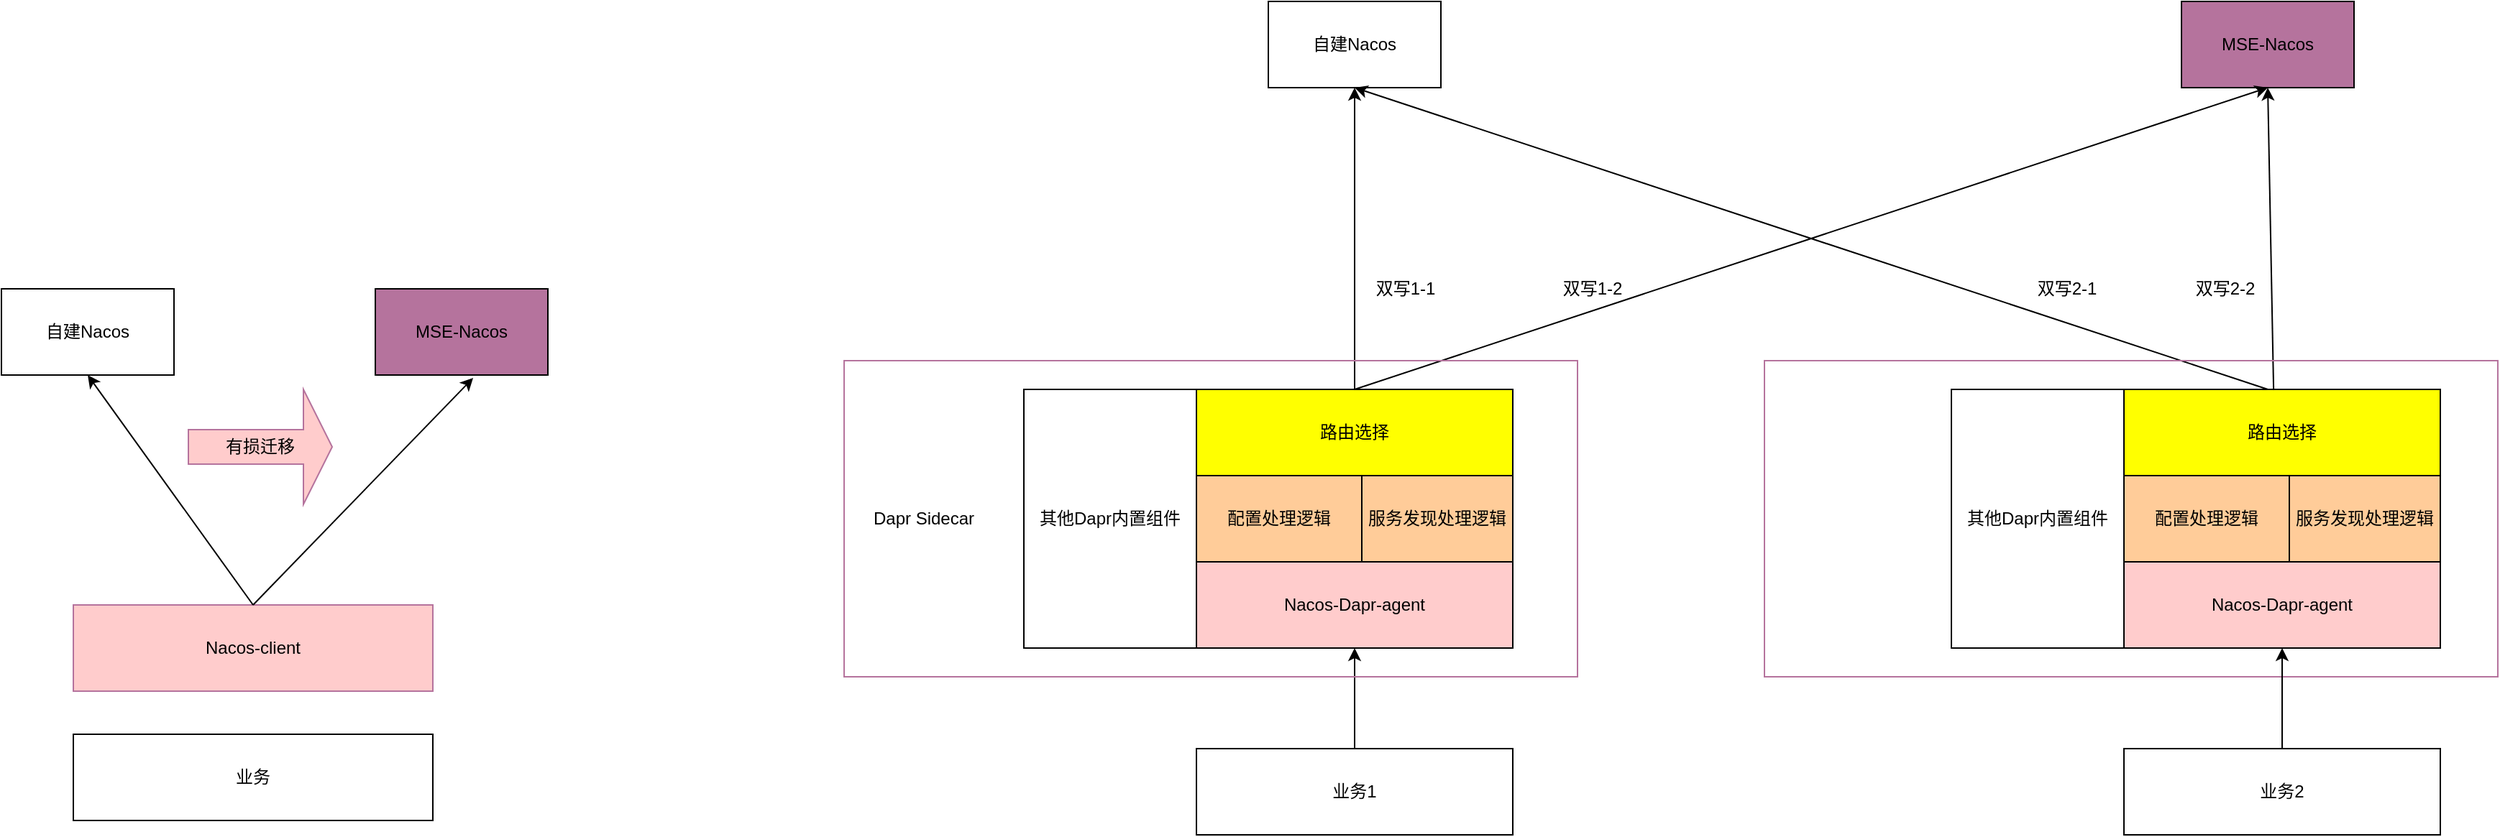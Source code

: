 <mxfile version="15.6.8" type="github">
  <diagram id="w8OK4iNQ3MIWPr3b5XFv" name="Page-1">
    <mxGraphModel dx="1338" dy="711" grid="1" gridSize="10" guides="1" tooltips="1" connect="1" arrows="1" fold="1" page="1" pageScale="1" pageWidth="827" pageHeight="1169" math="0" shadow="0">
      <root>
        <mxCell id="0" />
        <mxCell id="1" parent="0" />
        <mxCell id="GmEpvZCuG4PthAVhdQ2N-1" value="自建Nacos" style="rounded=0;whiteSpace=wrap;html=1;" parent="1" vertex="1">
          <mxGeometry x="961" y="110" width="120" height="60" as="geometry" />
        </mxCell>
        <mxCell id="SzeubQiFRqJBc4d0boi--1" value="MSE-Nacos" style="rounded=0;whiteSpace=wrap;html=1;fillColor=#B5739D;" parent="1" vertex="1">
          <mxGeometry x="1596" y="110" width="120" height="60" as="geometry" />
        </mxCell>
        <mxCell id="SzeubQiFRqJBc4d0boi--2" value="业务1" style="rounded=0;whiteSpace=wrap;html=1;" parent="1" vertex="1">
          <mxGeometry x="911" y="630" width="220" height="60" as="geometry" />
        </mxCell>
        <mxCell id="SzeubQiFRqJBc4d0boi--4" value="Nacos-Dapr-agent" style="rounded=0;whiteSpace=wrap;html=1;fillColor=#FFCCCC;" parent="1" vertex="1">
          <mxGeometry x="911" y="500" width="220" height="60" as="geometry" />
        </mxCell>
        <mxCell id="SzeubQiFRqJBc4d0boi--8" value="其他Dapr内置组件" style="rounded=0;whiteSpace=wrap;html=1;" parent="1" vertex="1">
          <mxGeometry x="791" y="380" width="120" height="180" as="geometry" />
        </mxCell>
        <mxCell id="SzeubQiFRqJBc4d0boi--17" value="Dapr Sidecar" style="text;html=1;resizable=0;autosize=1;align=center;verticalAlign=middle;points=[];fillColor=none;strokeColor=none;rounded=0;shadow=1;" parent="1" vertex="1">
          <mxGeometry x="676" y="460" width="90" height="20" as="geometry" />
        </mxCell>
        <mxCell id="SzeubQiFRqJBc4d0boi--18" value="" style="endArrow=classic;html=1;rounded=0;entryX=0.5;entryY=1;entryDx=0;entryDy=0;" parent="1" source="SzeubQiFRqJBc4d0boi--2" target="SzeubQiFRqJBc4d0boi--4" edge="1">
          <mxGeometry width="50" height="50" relative="1" as="geometry">
            <mxPoint x="1081" y="450" as="sourcePoint" />
            <mxPoint x="1131" y="400" as="targetPoint" />
          </mxGeometry>
        </mxCell>
        <mxCell id="SzeubQiFRqJBc4d0boi--20" value="" style="endArrow=classic;html=1;rounded=0;exitX=0.5;exitY=0;exitDx=0;exitDy=0;entryX=0.5;entryY=1;entryDx=0;entryDy=0;" parent="1" source="Rm5aV41Vhj6KqYXFJUZh-2" target="GmEpvZCuG4PthAVhdQ2N-1" edge="1">
          <mxGeometry width="50" height="50" relative="1" as="geometry">
            <mxPoint x="1021" y="320" as="sourcePoint" />
            <mxPoint x="726" y="220" as="targetPoint" />
          </mxGeometry>
        </mxCell>
        <mxCell id="SzeubQiFRqJBc4d0boi--21" value="" style="endArrow=classic;html=1;rounded=0;entryX=0.5;entryY=1;entryDx=0;entryDy=0;" parent="1" target="SzeubQiFRqJBc4d0boi--1" edge="1">
          <mxGeometry width="50" height="50" relative="1" as="geometry">
            <mxPoint x="1021" y="380" as="sourcePoint" />
            <mxPoint x="936" y="180" as="targetPoint" />
          </mxGeometry>
        </mxCell>
        <mxCell id="SzeubQiFRqJBc4d0boi--27" value="" style="endArrow=classic;html=1;rounded=0;entryX=0.5;entryY=1;entryDx=0;entryDy=0;exitX=0.473;exitY=0;exitDx=0;exitDy=0;exitPerimeter=0;" parent="1" source="Rm5aV41Vhj6KqYXFJUZh-16" target="SzeubQiFRqJBc4d0boi--1" edge="1">
          <mxGeometry width="50" height="50" relative="1" as="geometry">
            <mxPoint x="1656.1" y="373.02" as="sourcePoint" />
            <mxPoint x="1166" y="170" as="targetPoint" />
          </mxGeometry>
        </mxCell>
        <mxCell id="SzeubQiFRqJBc4d0boi--28" value="" style="endArrow=classic;html=1;rounded=0;exitX=0.455;exitY=0;exitDx=0;exitDy=0;exitPerimeter=0;" parent="1" source="Rm5aV41Vhj6KqYXFJUZh-16" edge="1">
          <mxGeometry width="50" height="50" relative="1" as="geometry">
            <mxPoint x="1656.98" y="373.98" as="sourcePoint" />
            <mxPoint x="1021" y="170" as="targetPoint" />
          </mxGeometry>
        </mxCell>
        <mxCell id="Rm5aV41Vhj6KqYXFJUZh-2" value="路由选择" style="rounded=0;whiteSpace=wrap;html=1;fillColor=#FFFF00;" vertex="1" parent="1">
          <mxGeometry x="911" y="380" width="220" height="60" as="geometry" />
        </mxCell>
        <mxCell id="Rm5aV41Vhj6KqYXFJUZh-3" value="配置处理逻辑" style="rounded=0;whiteSpace=wrap;html=1;fillColor=#FFCC99;" vertex="1" parent="1">
          <mxGeometry x="911" y="440" width="115" height="60" as="geometry" />
        </mxCell>
        <mxCell id="Rm5aV41Vhj6KqYXFJUZh-4" value="服务发现处理逻辑" style="rounded=0;whiteSpace=wrap;html=1;fillColor=#FFCC99;" vertex="1" parent="1">
          <mxGeometry x="1026" y="440" width="105" height="60" as="geometry" />
        </mxCell>
        <mxCell id="Rm5aV41Vhj6KqYXFJUZh-13" value="" style="rounded=0;whiteSpace=wrap;html=1;shadow=0;strokeColor=#B5739D;fillColor=none;" vertex="1" parent="1">
          <mxGeometry x="666" y="360" width="510" height="220" as="geometry" />
        </mxCell>
        <mxCell id="Rm5aV41Vhj6KqYXFJUZh-14" value="Nacos-Dapr-agent" style="rounded=0;whiteSpace=wrap;html=1;fillColor=#FFCCCC;" vertex="1" parent="1">
          <mxGeometry x="1556" y="500" width="220" height="60" as="geometry" />
        </mxCell>
        <mxCell id="Rm5aV41Vhj6KqYXFJUZh-15" value="其他Dapr内置组件" style="rounded=0;whiteSpace=wrap;html=1;" vertex="1" parent="1">
          <mxGeometry x="1436" y="380" width="120" height="180" as="geometry" />
        </mxCell>
        <mxCell id="Rm5aV41Vhj6KqYXFJUZh-16" value="路由选择" style="rounded=0;whiteSpace=wrap;html=1;fillColor=#FFFF00;" vertex="1" parent="1">
          <mxGeometry x="1556" y="380" width="220" height="60" as="geometry" />
        </mxCell>
        <mxCell id="Rm5aV41Vhj6KqYXFJUZh-17" value="配置处理逻辑" style="rounded=0;whiteSpace=wrap;html=1;fillColor=#FFCC99;" vertex="1" parent="1">
          <mxGeometry x="1556" y="440" width="115" height="60" as="geometry" />
        </mxCell>
        <mxCell id="Rm5aV41Vhj6KqYXFJUZh-18" value="服务发现处理逻辑" style="rounded=0;whiteSpace=wrap;html=1;fillColor=#FFCC99;" vertex="1" parent="1">
          <mxGeometry x="1671" y="440" width="105" height="60" as="geometry" />
        </mxCell>
        <mxCell id="Rm5aV41Vhj6KqYXFJUZh-19" value="" style="rounded=0;whiteSpace=wrap;html=1;shadow=0;strokeColor=#B5739D;fillColor=none;" vertex="1" parent="1">
          <mxGeometry x="1306" y="360" width="510" height="220" as="geometry" />
        </mxCell>
        <mxCell id="Rm5aV41Vhj6KqYXFJUZh-20" value="业务2" style="rounded=0;whiteSpace=wrap;html=1;" vertex="1" parent="1">
          <mxGeometry x="1556" y="630" width="220" height="60" as="geometry" />
        </mxCell>
        <mxCell id="Rm5aV41Vhj6KqYXFJUZh-21" value="" style="endArrow=classic;html=1;rounded=0;entryX=0.5;entryY=1;entryDx=0;entryDy=0;" edge="1" parent="1" source="Rm5aV41Vhj6KqYXFJUZh-20">
          <mxGeometry width="50" height="50" relative="1" as="geometry">
            <mxPoint x="1726" y="450" as="sourcePoint" />
            <mxPoint x="1666" y="560" as="targetPoint" />
          </mxGeometry>
        </mxCell>
        <mxCell id="Rm5aV41Vhj6KqYXFJUZh-22" value="双写1-1" style="text;html=1;resizable=0;autosize=1;align=center;verticalAlign=middle;points=[];fillColor=none;strokeColor=none;rounded=0;shadow=1;" vertex="1" parent="1">
          <mxGeometry x="1026" y="300" width="60" height="20" as="geometry" />
        </mxCell>
        <mxCell id="Rm5aV41Vhj6KqYXFJUZh-24" value="双写1-2" style="text;html=1;resizable=0;autosize=1;align=center;verticalAlign=middle;points=[];fillColor=none;strokeColor=none;rounded=0;shadow=1;" vertex="1" parent="1">
          <mxGeometry x="1156" y="300" width="60" height="20" as="geometry" />
        </mxCell>
        <mxCell id="Rm5aV41Vhj6KqYXFJUZh-25" value="双写2-1" style="text;html=1;resizable=0;autosize=1;align=center;verticalAlign=middle;points=[];fillColor=none;strokeColor=none;rounded=0;shadow=1;" vertex="1" parent="1">
          <mxGeometry x="1486" y="300" width="60" height="20" as="geometry" />
        </mxCell>
        <mxCell id="Rm5aV41Vhj6KqYXFJUZh-26" value="双写2-2" style="text;html=1;resizable=0;autosize=1;align=center;verticalAlign=middle;points=[];fillColor=none;strokeColor=none;rounded=0;shadow=1;" vertex="1" parent="1">
          <mxGeometry x="1596" y="300" width="60" height="20" as="geometry" />
        </mxCell>
        <mxCell id="Rm5aV41Vhj6KqYXFJUZh-27" value="Nacos-client" style="rounded=0;whiteSpace=wrap;html=1;shadow=0;strokeColor=#B5739D;fillColor=#FFCCCC;" vertex="1" parent="1">
          <mxGeometry x="130" y="530" width="250" height="60" as="geometry" />
        </mxCell>
        <mxCell id="Rm5aV41Vhj6KqYXFJUZh-28" value="业务" style="rounded=0;whiteSpace=wrap;html=1;" vertex="1" parent="1">
          <mxGeometry x="130" y="620" width="250" height="60" as="geometry" />
        </mxCell>
        <mxCell id="Rm5aV41Vhj6KqYXFJUZh-29" value="自建Nacos" style="rounded=0;whiteSpace=wrap;html=1;" vertex="1" parent="1">
          <mxGeometry x="80" y="310" width="120" height="60" as="geometry" />
        </mxCell>
        <mxCell id="Rm5aV41Vhj6KqYXFJUZh-30" value="MSE-Nacos" style="rounded=0;whiteSpace=wrap;html=1;fillColor=#B5739D;" vertex="1" parent="1">
          <mxGeometry x="340" y="310" width="120" height="60" as="geometry" />
        </mxCell>
        <mxCell id="Rm5aV41Vhj6KqYXFJUZh-31" value="" style="endArrow=classic;html=1;rounded=0;exitX=0.5;exitY=0;exitDx=0;exitDy=0;entryX=0.5;entryY=1;entryDx=0;entryDy=0;" edge="1" parent="1" source="Rm5aV41Vhj6KqYXFJUZh-27" target="Rm5aV41Vhj6KqYXFJUZh-29">
          <mxGeometry width="50" height="50" relative="1" as="geometry">
            <mxPoint x="390" y="420" as="sourcePoint" />
            <mxPoint x="440" y="370" as="targetPoint" />
          </mxGeometry>
        </mxCell>
        <mxCell id="Rm5aV41Vhj6KqYXFJUZh-32" value="" style="endArrow=classic;html=1;rounded=0;entryX=0.567;entryY=1.033;entryDx=0;entryDy=0;entryPerimeter=0;exitX=0.5;exitY=0;exitDx=0;exitDy=0;" edge="1" parent="1" source="Rm5aV41Vhj6KqYXFJUZh-27" target="Rm5aV41Vhj6KqYXFJUZh-30">
          <mxGeometry width="50" height="50" relative="1" as="geometry">
            <mxPoint x="250" y="530" as="sourcePoint" />
            <mxPoint x="130" y="420" as="targetPoint" />
          </mxGeometry>
        </mxCell>
        <mxCell id="Rm5aV41Vhj6KqYXFJUZh-35" value="有损迁移" style="shape=singleArrow;whiteSpace=wrap;html=1;shadow=0;strokeColor=#B5739D;fillColor=#FFCCCC;" vertex="1" parent="1">
          <mxGeometry x="210" y="380" width="100" height="80" as="geometry" />
        </mxCell>
      </root>
    </mxGraphModel>
  </diagram>
</mxfile>
